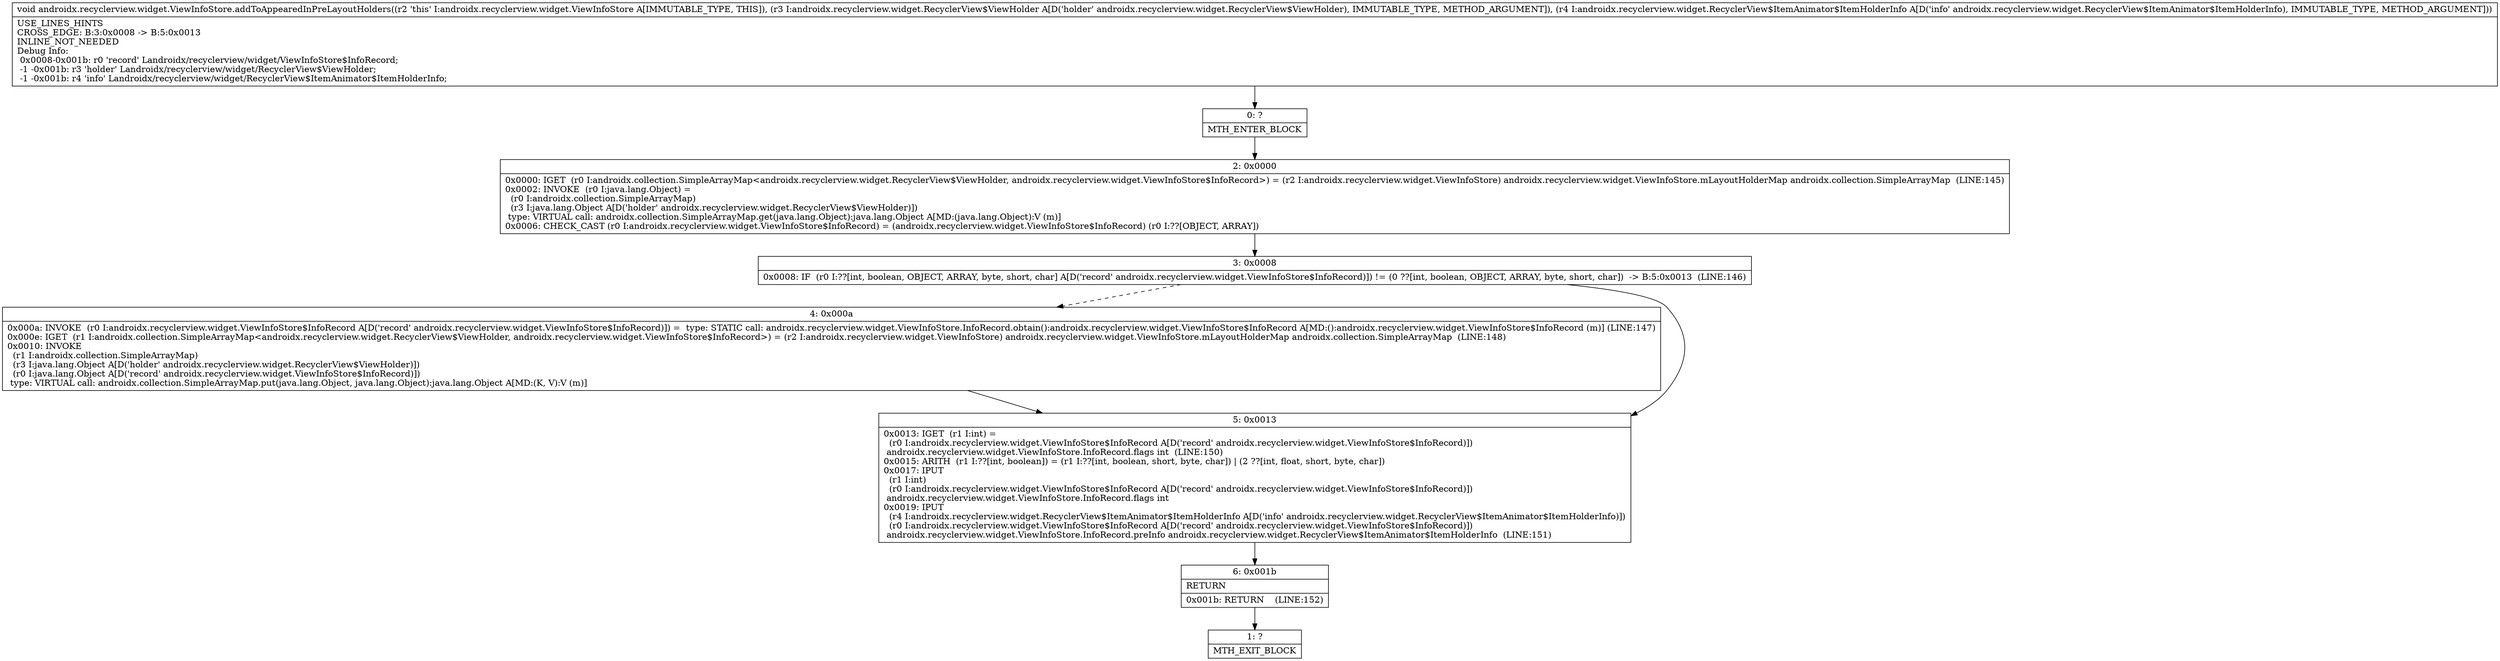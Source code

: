 digraph "CFG forandroidx.recyclerview.widget.ViewInfoStore.addToAppearedInPreLayoutHolders(Landroidx\/recyclerview\/widget\/RecyclerView$ViewHolder;Landroidx\/recyclerview\/widget\/RecyclerView$ItemAnimator$ItemHolderInfo;)V" {
Node_0 [shape=record,label="{0\:\ ?|MTH_ENTER_BLOCK\l}"];
Node_2 [shape=record,label="{2\:\ 0x0000|0x0000: IGET  (r0 I:androidx.collection.SimpleArrayMap\<androidx.recyclerview.widget.RecyclerView$ViewHolder, androidx.recyclerview.widget.ViewInfoStore$InfoRecord\>) = (r2 I:androidx.recyclerview.widget.ViewInfoStore) androidx.recyclerview.widget.ViewInfoStore.mLayoutHolderMap androidx.collection.SimpleArrayMap  (LINE:145)\l0x0002: INVOKE  (r0 I:java.lang.Object) = \l  (r0 I:androidx.collection.SimpleArrayMap)\l  (r3 I:java.lang.Object A[D('holder' androidx.recyclerview.widget.RecyclerView$ViewHolder)])\l type: VIRTUAL call: androidx.collection.SimpleArrayMap.get(java.lang.Object):java.lang.Object A[MD:(java.lang.Object):V (m)]\l0x0006: CHECK_CAST (r0 I:androidx.recyclerview.widget.ViewInfoStore$InfoRecord) = (androidx.recyclerview.widget.ViewInfoStore$InfoRecord) (r0 I:??[OBJECT, ARRAY]) \l}"];
Node_3 [shape=record,label="{3\:\ 0x0008|0x0008: IF  (r0 I:??[int, boolean, OBJECT, ARRAY, byte, short, char] A[D('record' androidx.recyclerview.widget.ViewInfoStore$InfoRecord)]) != (0 ??[int, boolean, OBJECT, ARRAY, byte, short, char])  \-\> B:5:0x0013  (LINE:146)\l}"];
Node_4 [shape=record,label="{4\:\ 0x000a|0x000a: INVOKE  (r0 I:androidx.recyclerview.widget.ViewInfoStore$InfoRecord A[D('record' androidx.recyclerview.widget.ViewInfoStore$InfoRecord)]) =  type: STATIC call: androidx.recyclerview.widget.ViewInfoStore.InfoRecord.obtain():androidx.recyclerview.widget.ViewInfoStore$InfoRecord A[MD:():androidx.recyclerview.widget.ViewInfoStore$InfoRecord (m)] (LINE:147)\l0x000e: IGET  (r1 I:androidx.collection.SimpleArrayMap\<androidx.recyclerview.widget.RecyclerView$ViewHolder, androidx.recyclerview.widget.ViewInfoStore$InfoRecord\>) = (r2 I:androidx.recyclerview.widget.ViewInfoStore) androidx.recyclerview.widget.ViewInfoStore.mLayoutHolderMap androidx.collection.SimpleArrayMap  (LINE:148)\l0x0010: INVOKE  \l  (r1 I:androidx.collection.SimpleArrayMap)\l  (r3 I:java.lang.Object A[D('holder' androidx.recyclerview.widget.RecyclerView$ViewHolder)])\l  (r0 I:java.lang.Object A[D('record' androidx.recyclerview.widget.ViewInfoStore$InfoRecord)])\l type: VIRTUAL call: androidx.collection.SimpleArrayMap.put(java.lang.Object, java.lang.Object):java.lang.Object A[MD:(K, V):V (m)]\l}"];
Node_5 [shape=record,label="{5\:\ 0x0013|0x0013: IGET  (r1 I:int) = \l  (r0 I:androidx.recyclerview.widget.ViewInfoStore$InfoRecord A[D('record' androidx.recyclerview.widget.ViewInfoStore$InfoRecord)])\l androidx.recyclerview.widget.ViewInfoStore.InfoRecord.flags int  (LINE:150)\l0x0015: ARITH  (r1 I:??[int, boolean]) = (r1 I:??[int, boolean, short, byte, char]) \| (2 ??[int, float, short, byte, char]) \l0x0017: IPUT  \l  (r1 I:int)\l  (r0 I:androidx.recyclerview.widget.ViewInfoStore$InfoRecord A[D('record' androidx.recyclerview.widget.ViewInfoStore$InfoRecord)])\l androidx.recyclerview.widget.ViewInfoStore.InfoRecord.flags int \l0x0019: IPUT  \l  (r4 I:androidx.recyclerview.widget.RecyclerView$ItemAnimator$ItemHolderInfo A[D('info' androidx.recyclerview.widget.RecyclerView$ItemAnimator$ItemHolderInfo)])\l  (r0 I:androidx.recyclerview.widget.ViewInfoStore$InfoRecord A[D('record' androidx.recyclerview.widget.ViewInfoStore$InfoRecord)])\l androidx.recyclerview.widget.ViewInfoStore.InfoRecord.preInfo androidx.recyclerview.widget.RecyclerView$ItemAnimator$ItemHolderInfo  (LINE:151)\l}"];
Node_6 [shape=record,label="{6\:\ 0x001b|RETURN\l|0x001b: RETURN    (LINE:152)\l}"];
Node_1 [shape=record,label="{1\:\ ?|MTH_EXIT_BLOCK\l}"];
MethodNode[shape=record,label="{void androidx.recyclerview.widget.ViewInfoStore.addToAppearedInPreLayoutHolders((r2 'this' I:androidx.recyclerview.widget.ViewInfoStore A[IMMUTABLE_TYPE, THIS]), (r3 I:androidx.recyclerview.widget.RecyclerView$ViewHolder A[D('holder' androidx.recyclerview.widget.RecyclerView$ViewHolder), IMMUTABLE_TYPE, METHOD_ARGUMENT]), (r4 I:androidx.recyclerview.widget.RecyclerView$ItemAnimator$ItemHolderInfo A[D('info' androidx.recyclerview.widget.RecyclerView$ItemAnimator$ItemHolderInfo), IMMUTABLE_TYPE, METHOD_ARGUMENT]))  | USE_LINES_HINTS\lCROSS_EDGE: B:3:0x0008 \-\> B:5:0x0013\lINLINE_NOT_NEEDED\lDebug Info:\l  0x0008\-0x001b: r0 'record' Landroidx\/recyclerview\/widget\/ViewInfoStore$InfoRecord;\l  \-1 \-0x001b: r3 'holder' Landroidx\/recyclerview\/widget\/RecyclerView$ViewHolder;\l  \-1 \-0x001b: r4 'info' Landroidx\/recyclerview\/widget\/RecyclerView$ItemAnimator$ItemHolderInfo;\l}"];
MethodNode -> Node_0;Node_0 -> Node_2;
Node_2 -> Node_3;
Node_3 -> Node_4[style=dashed];
Node_3 -> Node_5;
Node_4 -> Node_5;
Node_5 -> Node_6;
Node_6 -> Node_1;
}

